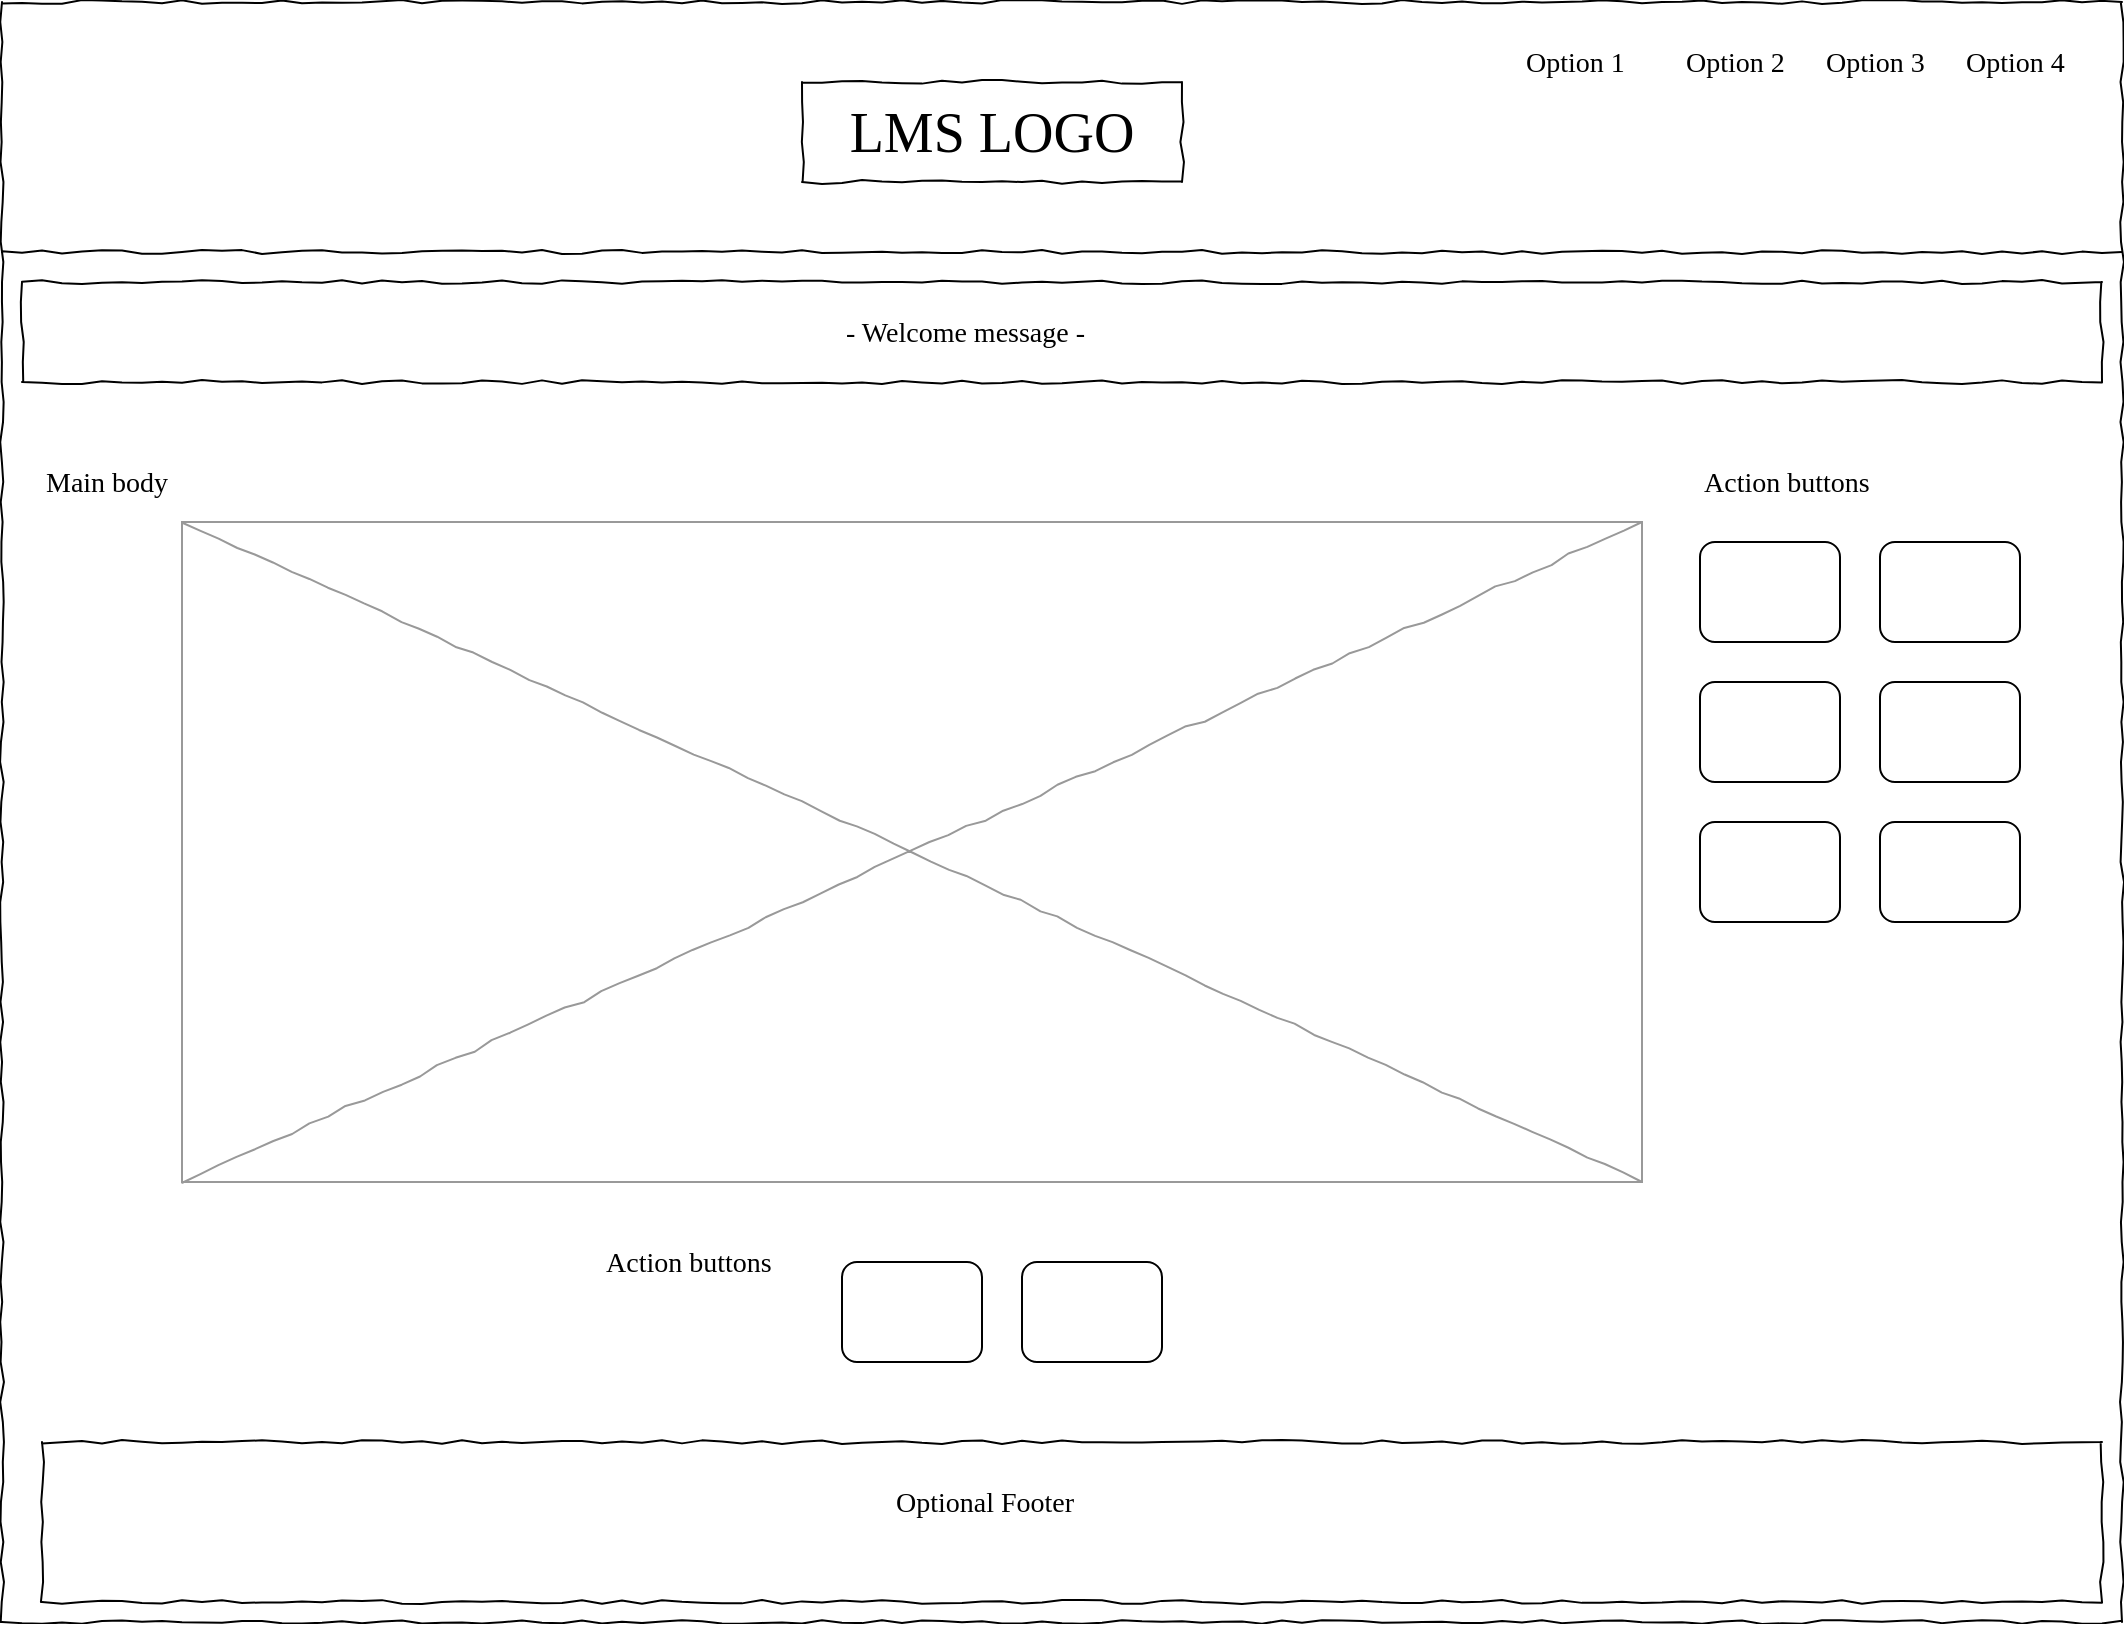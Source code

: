<mxfile version="22.1.11" type="github">
  <diagram name="Page-1" id="03018318-947c-dd8e-b7a3-06fadd420f32">
    <mxGraphModel dx="1870" dy="1070" grid="1" gridSize="10" guides="1" tooltips="1" connect="1" arrows="1" fold="1" page="1" pageScale="1" pageWidth="1100" pageHeight="850" background="#ffffff" math="0" shadow="0">
      <root>
        <mxCell id="0" />
        <mxCell id="1" parent="0" />
        <mxCell id="677b7b8949515195-1" value="" style="whiteSpace=wrap;html=1;rounded=0;shadow=0;labelBackgroundColor=none;strokeColor=#000000;strokeWidth=1;fillColor=none;fontFamily=Verdana;fontSize=12;fontColor=#000000;align=center;comic=1;" parent="1" vertex="1">
          <mxGeometry x="20" y="20" width="1060" height="810" as="geometry" />
        </mxCell>
        <mxCell id="677b7b8949515195-2" value="LMS LOGO" style="whiteSpace=wrap;html=1;rounded=0;shadow=0;labelBackgroundColor=none;strokeWidth=1;fontFamily=Verdana;fontSize=28;align=center;comic=1;" parent="1" vertex="1">
          <mxGeometry x="420" y="60" width="190" height="50" as="geometry" />
        </mxCell>
        <mxCell id="677b7b8949515195-4" value="Option 1" style="text;html=1;points=[];align=left;verticalAlign=top;spacingTop=-4;fontSize=14;fontFamily=Verdana" parent="1" vertex="1">
          <mxGeometry x="780" y="40" width="60" height="20" as="geometry" />
        </mxCell>
        <mxCell id="677b7b8949515195-5" value="Option 2" style="text;html=1;points=[];align=left;verticalAlign=top;spacingTop=-4;fontSize=14;fontFamily=Verdana" parent="1" vertex="1">
          <mxGeometry x="860" y="40" width="60" height="20" as="geometry" />
        </mxCell>
        <mxCell id="677b7b8949515195-6" value="Option 3" style="text;html=1;points=[];align=left;verticalAlign=top;spacingTop=-4;fontSize=14;fontFamily=Verdana" parent="1" vertex="1">
          <mxGeometry x="930" y="40" width="60" height="20" as="geometry" />
        </mxCell>
        <mxCell id="677b7b8949515195-7" value="Option 4" style="text;html=1;points=[];align=left;verticalAlign=top;spacingTop=-4;fontSize=14;fontFamily=Verdana" parent="1" vertex="1">
          <mxGeometry x="1000" y="40" width="60" height="20" as="geometry" />
        </mxCell>
        <mxCell id="677b7b8949515195-9" value="" style="line;strokeWidth=1;html=1;rounded=0;shadow=0;labelBackgroundColor=none;fillColor=none;fontFamily=Verdana;fontSize=14;fontColor=#000000;align=center;comic=1;" parent="1" vertex="1">
          <mxGeometry x="20" y="140" width="1060" height="10" as="geometry" />
        </mxCell>
        <mxCell id="677b7b8949515195-10" value="" style="whiteSpace=wrap;html=1;rounded=0;shadow=0;labelBackgroundColor=none;strokeWidth=1;fillColor=none;fontFamily=Verdana;fontSize=12;align=center;comic=1;" parent="1" vertex="1">
          <mxGeometry x="30" y="160" width="1040" height="50" as="geometry" />
        </mxCell>
        <mxCell id="677b7b8949515195-11" value="- Welcome message -&amp;nbsp;" style="text;html=1;points=[];align=left;verticalAlign=top;spacingTop=-4;fontSize=14;fontFamily=Verdana" parent="1" vertex="1">
          <mxGeometry x="440" y="175" width="60" height="20" as="geometry" />
        </mxCell>
        <mxCell id="677b7b8949515195-16" value="" style="verticalLabelPosition=bottom;shadow=0;dashed=0;align=center;html=1;verticalAlign=top;strokeWidth=1;shape=mxgraph.mockup.graphics.simpleIcon;strokeColor=#999999;rounded=0;labelBackgroundColor=none;fontFamily=Verdana;fontSize=14;fontColor=#000000;comic=1;" parent="1" vertex="1">
          <mxGeometry x="110" y="280" width="730" height="330" as="geometry" />
        </mxCell>
        <mxCell id="677b7b8949515195-26" value="" style="whiteSpace=wrap;html=1;rounded=0;shadow=0;labelBackgroundColor=none;strokeWidth=1;fillColor=none;fontFamily=Verdana;fontSize=12;align=center;comic=1;" parent="1" vertex="1">
          <mxGeometry x="40" y="740" width="1030" height="80" as="geometry" />
        </mxCell>
        <mxCell id="677b7b8949515195-42" value="Optional Footer" style="text;html=1;points=[];align=left;verticalAlign=top;spacingTop=-4;fontSize=14;fontFamily=Verdana" parent="1" vertex="1">
          <mxGeometry x="465" y="760" width="170" height="20" as="geometry" />
        </mxCell>
        <mxCell id="OE62HvIVYR0HcSAKffHG-2" value="" style="rounded=1;whiteSpace=wrap;html=1;" vertex="1" parent="1">
          <mxGeometry x="869" y="290" width="70" height="50" as="geometry" />
        </mxCell>
        <mxCell id="OE62HvIVYR0HcSAKffHG-3" value="Main body" style="text;html=1;points=[];align=left;verticalAlign=top;spacingTop=-4;fontSize=14;fontFamily=Verdana" vertex="1" parent="1">
          <mxGeometry x="40" y="250" width="60" height="20" as="geometry" />
        </mxCell>
        <mxCell id="OE62HvIVYR0HcSAKffHG-4" value="Action buttons" style="text;html=1;points=[];align=left;verticalAlign=top;spacingTop=-4;fontSize=14;fontFamily=Verdana" vertex="1" parent="1">
          <mxGeometry x="869" y="250" width="60" height="20" as="geometry" />
        </mxCell>
        <mxCell id="OE62HvIVYR0HcSAKffHG-5" value="" style="rounded=1;whiteSpace=wrap;html=1;" vertex="1" parent="1">
          <mxGeometry x="959" y="290" width="70" height="50" as="geometry" />
        </mxCell>
        <mxCell id="OE62HvIVYR0HcSAKffHG-6" value="" style="rounded=1;whiteSpace=wrap;html=1;" vertex="1" parent="1">
          <mxGeometry x="869" y="360" width="70" height="50" as="geometry" />
        </mxCell>
        <mxCell id="OE62HvIVYR0HcSAKffHG-7" value="" style="rounded=1;whiteSpace=wrap;html=1;" vertex="1" parent="1">
          <mxGeometry x="959" y="360" width="70" height="50" as="geometry" />
        </mxCell>
        <mxCell id="OE62HvIVYR0HcSAKffHG-8" value="" style="rounded=1;whiteSpace=wrap;html=1;" vertex="1" parent="1">
          <mxGeometry x="869" y="430" width="70" height="50" as="geometry" />
        </mxCell>
        <mxCell id="OE62HvIVYR0HcSAKffHG-9" value="" style="rounded=1;whiteSpace=wrap;html=1;" vertex="1" parent="1">
          <mxGeometry x="959" y="430" width="70" height="50" as="geometry" />
        </mxCell>
        <mxCell id="OE62HvIVYR0HcSAKffHG-10" value="" style="rounded=1;whiteSpace=wrap;html=1;" vertex="1" parent="1">
          <mxGeometry x="440" y="650" width="70" height="50" as="geometry" />
        </mxCell>
        <mxCell id="OE62HvIVYR0HcSAKffHG-11" value="" style="rounded=1;whiteSpace=wrap;html=1;" vertex="1" parent="1">
          <mxGeometry x="530" y="650" width="70" height="50" as="geometry" />
        </mxCell>
        <mxCell id="OE62HvIVYR0HcSAKffHG-12" value="Action buttons" style="text;html=1;points=[];align=left;verticalAlign=top;spacingTop=-4;fontSize=14;fontFamily=Verdana" vertex="1" parent="1">
          <mxGeometry x="320" y="640" width="60" height="20" as="geometry" />
        </mxCell>
      </root>
    </mxGraphModel>
  </diagram>
</mxfile>
